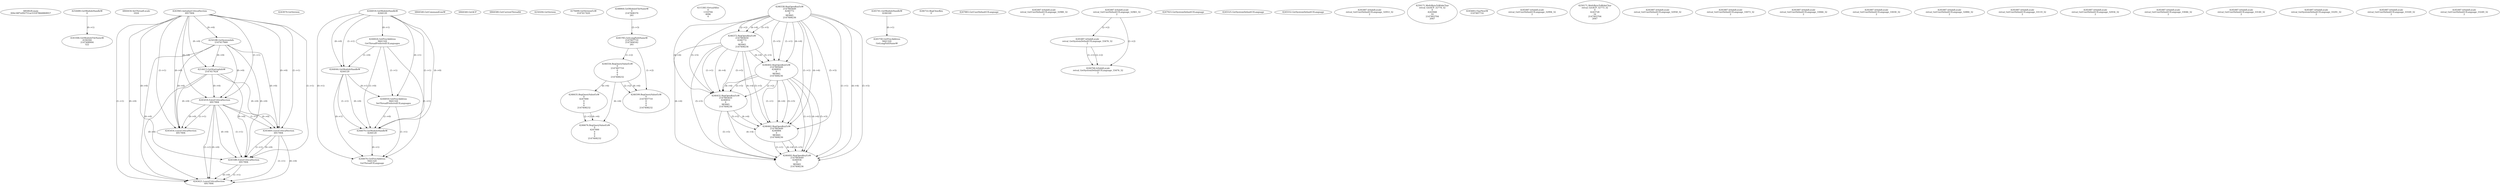 // Global SCDG with merge call
digraph {
	0 [label="6850628.main
004c58f7e092751ac53187866880f057"]
	1 [label="4254480.GetModuleHandleW
0"]
	2 [label="6844434.SetThreadLocale
1024"]
	3 [label="4243965.InitializeCriticalSection
6917004"]
	4 [label="4243979.GetVersion
"]
	5 [label="4244018.GetModuleHandleW
4244120"]
	6 [label="4244024.GetProcAddress
9441320
GetThreadPreferredUILanguages"]
	5 -> 6 [label="(0-->1)"]
	7 [label="4244044.GetModuleHandleW
4244120"]
	5 -> 7 [label="(1-->1)"]
	5 -> 7 [label="(0-->0)"]
	6 -> 7 [label="(1-->0)"]
	8 [label="4244050.GetProcAddress
9441320
SetThreadPreferredUILanguages"]
	5 -> 8 [label="(0-->1)"]
	6 -> 8 [label="(1-->1)"]
	7 -> 8 [label="(0-->1)"]
	9 [label="4244070.GetModuleHandleW
4244120"]
	5 -> 9 [label="(1-->1)"]
	7 -> 9 [label="(1-->1)"]
	5 -> 9 [label="(0-->0)"]
	6 -> 9 [label="(1-->0)"]
	7 -> 9 [label="(0-->0)"]
	8 -> 9 [label="(1-->0)"]
	10 [label="4244076.GetProcAddress
9441320
GetThreadUILanguage"]
	5 -> 10 [label="(0-->1)"]
	6 -> 10 [label="(1-->1)"]
	7 -> 10 [label="(0-->1)"]
	8 -> 10 [label="(1-->1)"]
	9 -> 10 [label="(0-->1)"]
	11 [label="4250188.GetSystemInfo
2147417660"]
	3 -> 11 [label="(0-->0)"]
	12 [label="6844540.GetCommandLineW
"]
	13 [label="4214413.GetStartupInfoW
2147417624"]
	3 -> 13 [label="(0-->0)"]
	11 -> 13 [label="(0-->0)"]
	14 [label="6844560.GetACP
"]
	15 [label="6844580.GetCurrentThreadId
"]
	16 [label="4250204.GetVersion
"]
	17 [label="4276690.GetVersionExW
2147417420"]
	18 [label="4243306.GetModuleFileNameW
4194304
2147408904
522"]
	1 -> 18 [label="(0-->1)"]
	19 [label="4248064.GetModuleFileNameW
0
2147408370
261"]
	20 [label="4215383.VirtualAlloc
0
1310704
4096
4"]
	21 [label="4246338.RegOpenKeyExW
2147483649
4246772
0
983065
2147408236"]
	22 [label="4246372.RegOpenKeyExW
2147483650
4246772
0
983065
2147408236"]
	21 -> 22 [label="(2-->2)"]
	21 -> 22 [label="(4-->4)"]
	21 -> 22 [label="(5-->5)"]
	23 [label="4245741.GetModuleHandleW
4246160"]
	24 [label="4245758.GetProcAddress
9441320
GetLongPathNameW"]
	23 -> 24 [label="(0-->1)"]
	25 [label="4245785.GetLongPathNameW
2147407710
2147406542
261"]
	19 -> 25 [label="(3-->3)"]
	26 [label="4246556.RegQueryValueExW
0
2147407710
0
0
0
2147408232"]
	25 -> 26 [label="(1-->2)"]
	27 [label="4246635.RegQueryValueExW
0
4247000
0
0
0
2147408232"]
	26 -> 27 [label="(6-->6)"]
	28 [label="4246722.RegCloseKey
0"]
	29 [label="4247883.GetUserDefaultUILanguage
"]
	30 [label="4245418.EnterCriticalSection
6917004"]
	3 -> 30 [label="(1-->1)"]
	3 -> 30 [label="(0-->0)"]
	11 -> 30 [label="(0-->0)"]
	13 -> 30 [label="(0-->0)"]
	31 [label="4245469.LeaveCriticalSection
6917004"]
	3 -> 31 [label="(1-->1)"]
	30 -> 31 [label="(1-->1)"]
	3 -> 31 [label="(0-->0)"]
	11 -> 31 [label="(0-->0)"]
	13 -> 31 [label="(0-->0)"]
	30 -> 31 [label="(0-->0)"]
	32 [label="4245487.IsValidLocale
retval_GetUserDefaultUILanguage_32980_32
2"]
	33 [label="4246402.RegOpenKeyExW
2147483649
4246832
0
983065
2147408236"]
	21 -> 33 [label="(1-->1)"]
	21 -> 33 [label="(4-->4)"]
	22 -> 33 [label="(4-->4)"]
	21 -> 33 [label="(5-->5)"]
	22 -> 33 [label="(5-->5)"]
	34 [label="4246676.RegQueryValueExW
0
4247000
0
0
0
2147408232"]
	27 -> 34 [label="(2-->2)"]
	26 -> 34 [label="(6-->6)"]
	27 -> 34 [label="(6-->6)"]
	35 [label="4245487.IsValidLocale
retval_GetUserDefaultUILanguage_32965_32
2"]
	36 [label="4245580.EnterCriticalSection
6917004"]
	3 -> 36 [label="(1-->1)"]
	30 -> 36 [label="(1-->1)"]
	31 -> 36 [label="(1-->1)"]
	3 -> 36 [label="(0-->0)"]
	11 -> 36 [label="(0-->0)"]
	13 -> 36 [label="(0-->0)"]
	30 -> 36 [label="(0-->0)"]
	31 -> 36 [label="(0-->0)"]
	37 [label="4245621.LeaveCriticalSection
6917004"]
	3 -> 37 [label="(1-->1)"]
	30 -> 37 [label="(1-->1)"]
	31 -> 37 [label="(1-->1)"]
	36 -> 37 [label="(1-->1)"]
	3 -> 37 [label="(0-->0)"]
	11 -> 37 [label="(0-->0)"]
	13 -> 37 [label="(0-->0)"]
	30 -> 37 [label="(0-->0)"]
	31 -> 37 [label="(0-->0)"]
	36 -> 37 [label="(0-->0)"]
	38 [label="4247923.GetSystemDefaultUILanguage
"]
	39 [label="4245487.IsValidLocale
retval_GetSystemDefaultUILanguage_33476_32
2"]
	35 -> 39 [label="(2-->2)"]
	40 [label="4244766.IsValidLocale
retval_GetSystemDefaultUILanguage_33476_32
2"]
	39 -> 40 [label="(1-->1)"]
	35 -> 40 [label="(2-->2)"]
	39 -> 40 [label="(2-->2)"]
	41 [label="4245525.GetSystemDefaultUILanguage
"]
	42 [label="4245552.GetSystemDefaultUILanguage
"]
	43 [label="4245487.IsValidLocale
retval_GetUserDefaultUILanguage_32953_32
2"]
	44 [label="4250171.MultiByteToWideChar
retval_GetACP_32774_32
0
4243948
10
2147403704
2047"]
	45 [label="4245683.CharNextW
2147407716"]
	46 [label="4245487.IsValidLocale
retval_GetUserDefaultUILanguage_32994_32
2"]
	47 [label="4250171.MultiByteToWideChar
retval_GetACP_32773_32
0
4243728
16
2147403704
2047"]
	48 [label="4245487.IsValidLocale
retval_GetUserDefaultUILanguage_32958_32
2"]
	49 [label="4246432.RegOpenKeyExW
2147483650
4246832
0
983065
2147408236"]
	22 -> 49 [label="(1-->1)"]
	33 -> 49 [label="(2-->2)"]
	21 -> 49 [label="(4-->4)"]
	22 -> 49 [label="(4-->4)"]
	33 -> 49 [label="(4-->4)"]
	21 -> 49 [label="(5-->5)"]
	22 -> 49 [label="(5-->5)"]
	33 -> 49 [label="(5-->5)"]
	50 [label="4246462.RegOpenKeyExW
2147483649
4246884
0
983065
2147408236"]
	21 -> 50 [label="(1-->1)"]
	33 -> 50 [label="(1-->1)"]
	21 -> 50 [label="(4-->4)"]
	22 -> 50 [label="(4-->4)"]
	33 -> 50 [label="(4-->4)"]
	49 -> 50 [label="(4-->4)"]
	21 -> 50 [label="(5-->5)"]
	22 -> 50 [label="(5-->5)"]
	33 -> 50 [label="(5-->5)"]
	49 -> 50 [label="(5-->5)"]
	51 [label="4245487.IsValidLocale
retval_GetUserDefaultUILanguage_33073_32
2"]
	52 [label="4245487.IsValidLocale
retval_GetUserDefaultUILanguage_33066_32
2"]
	53 [label="4245487.IsValidLocale
retval_GetUserDefaultUILanguage_33030_32
2"]
	54 [label="4245487.IsValidLocale
retval_GetUserDefaultUILanguage_32884_32
2"]
	55 [label="4246599.RegQueryValueExW
0
2147407710
0
0
0
2147408232"]
	25 -> 55 [label="(1-->2)"]
	26 -> 55 [label="(2-->2)"]
	26 -> 55 [label="(6-->6)"]
	56 [label="4245487.IsValidLocale
retval_GetUserDefaultUILanguage_33119_32
2"]
	57 [label="4246492.RegOpenKeyExW
2147483649
4246936
0
983065
2147408236"]
	21 -> 57 [label="(1-->1)"]
	33 -> 57 [label="(1-->1)"]
	50 -> 57 [label="(1-->1)"]
	21 -> 57 [label="(4-->4)"]
	22 -> 57 [label="(4-->4)"]
	33 -> 57 [label="(4-->4)"]
	49 -> 57 [label="(4-->4)"]
	50 -> 57 [label="(4-->4)"]
	21 -> 57 [label="(5-->5)"]
	22 -> 57 [label="(5-->5)"]
	33 -> 57 [label="(5-->5)"]
	49 -> 57 [label="(5-->5)"]
	50 -> 57 [label="(5-->5)"]
	58 [label="4245487.IsValidLocale
retval_GetUserDefaultUILanguage_32934_32
2"]
	59 [label="4245487.IsValidLocale
retval_GetUserDefaultUILanguage_33046_32
2"]
	60 [label="4245487.IsValidLocale
retval_GetUserDefaultUILanguage_33140_32
2"]
	61 [label="4245454.LeaveCriticalSection
6917004"]
	3 -> 61 [label="(1-->1)"]
	30 -> 61 [label="(1-->1)"]
	3 -> 61 [label="(0-->0)"]
	11 -> 61 [label="(0-->0)"]
	13 -> 61 [label="(0-->0)"]
	30 -> 61 [label="(0-->0)"]
	62 [label="4245487.IsValidLocale
retval_GetSystemDefaultUILanguage_33291_32
2"]
	63 [label="4245487.IsValidLocale
retval_GetUserDefaultUILanguage_33169_32
2"]
	64 [label="4245487.IsValidLocale
retval_GetUserDefaultUILanguage_33249_32
2"]
}
